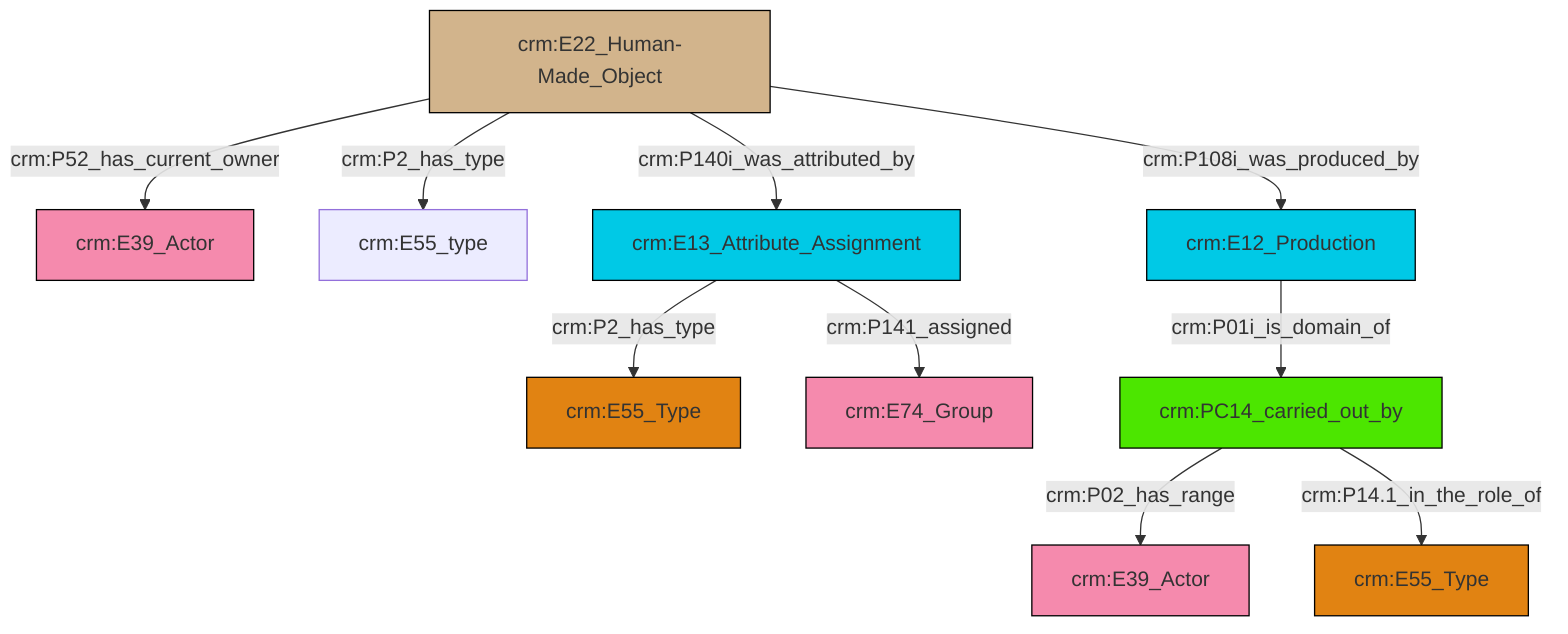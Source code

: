 graph TD
classDef Literal fill:#f2f2f2,stroke:#000000;
classDef CRM_Entity fill:#FFFFFF,stroke:#000000;
classDef Temporal_Entity fill:#00C9E6, stroke:#000000;
classDef Type fill:#E18312, stroke:#000000;
classDef Time-Span fill:#2C9C91, stroke:#000000;
classDef Appellation fill:#FFEB7F, stroke:#000000;
classDef Place fill:#008836, stroke:#000000;
classDef Persistent_Item fill:#B266B2, stroke:#000000;
classDef Conceptual_Object fill:#FFD700, stroke:#000000;
classDef Physical_Thing fill:#D2B48C, stroke:#000000;
classDef Actor fill:#f58aad, stroke:#000000;
classDef PC_Classes fill:#4ce600, stroke:#000000;
classDef Multi fill:#cccccc,stroke:#000000;

4["crm:E13_Attribute_Assignment"]:::Temporal_Entity -->|crm:P2_has_type| 6["crm:E55_Type"]:::Type
7["crm:E22_Human-Made_Object"]:::Physical_Thing -->|crm:P108i_was_produced_by| 15["crm:E12_Production"]:::Temporal_Entity
7["crm:E22_Human-Made_Object"]:::Physical_Thing -->|crm:P2_has_type| 2["crm:E55_type"]:::Default
7["crm:E22_Human-Made_Object"]:::Physical_Thing -->|crm:P52_has_current_owner| 0["crm:E39_Actor"]:::Actor
4["crm:E13_Attribute_Assignment"]:::Temporal_Entity -->|crm:P141_assigned| 11["crm:E74_Group"]:::Actor
15["crm:E12_Production"]:::Temporal_Entity -->|crm:P01i_is_domain_of| 19["crm:PC14_carried_out_by"]:::PC_Classes
19["crm:PC14_carried_out_by"]:::PC_Classes -->|crm:P02_has_range| 17["crm:E39_Actor"]:::Actor
7["crm:E22_Human-Made_Object"]:::Physical_Thing -->|crm:P140i_was_attributed_by| 4["crm:E13_Attribute_Assignment"]:::Temporal_Entity
19["crm:PC14_carried_out_by"]:::PC_Classes -->|crm:P14.1_in_the_role_of| 13["crm:E55_Type"]:::Type